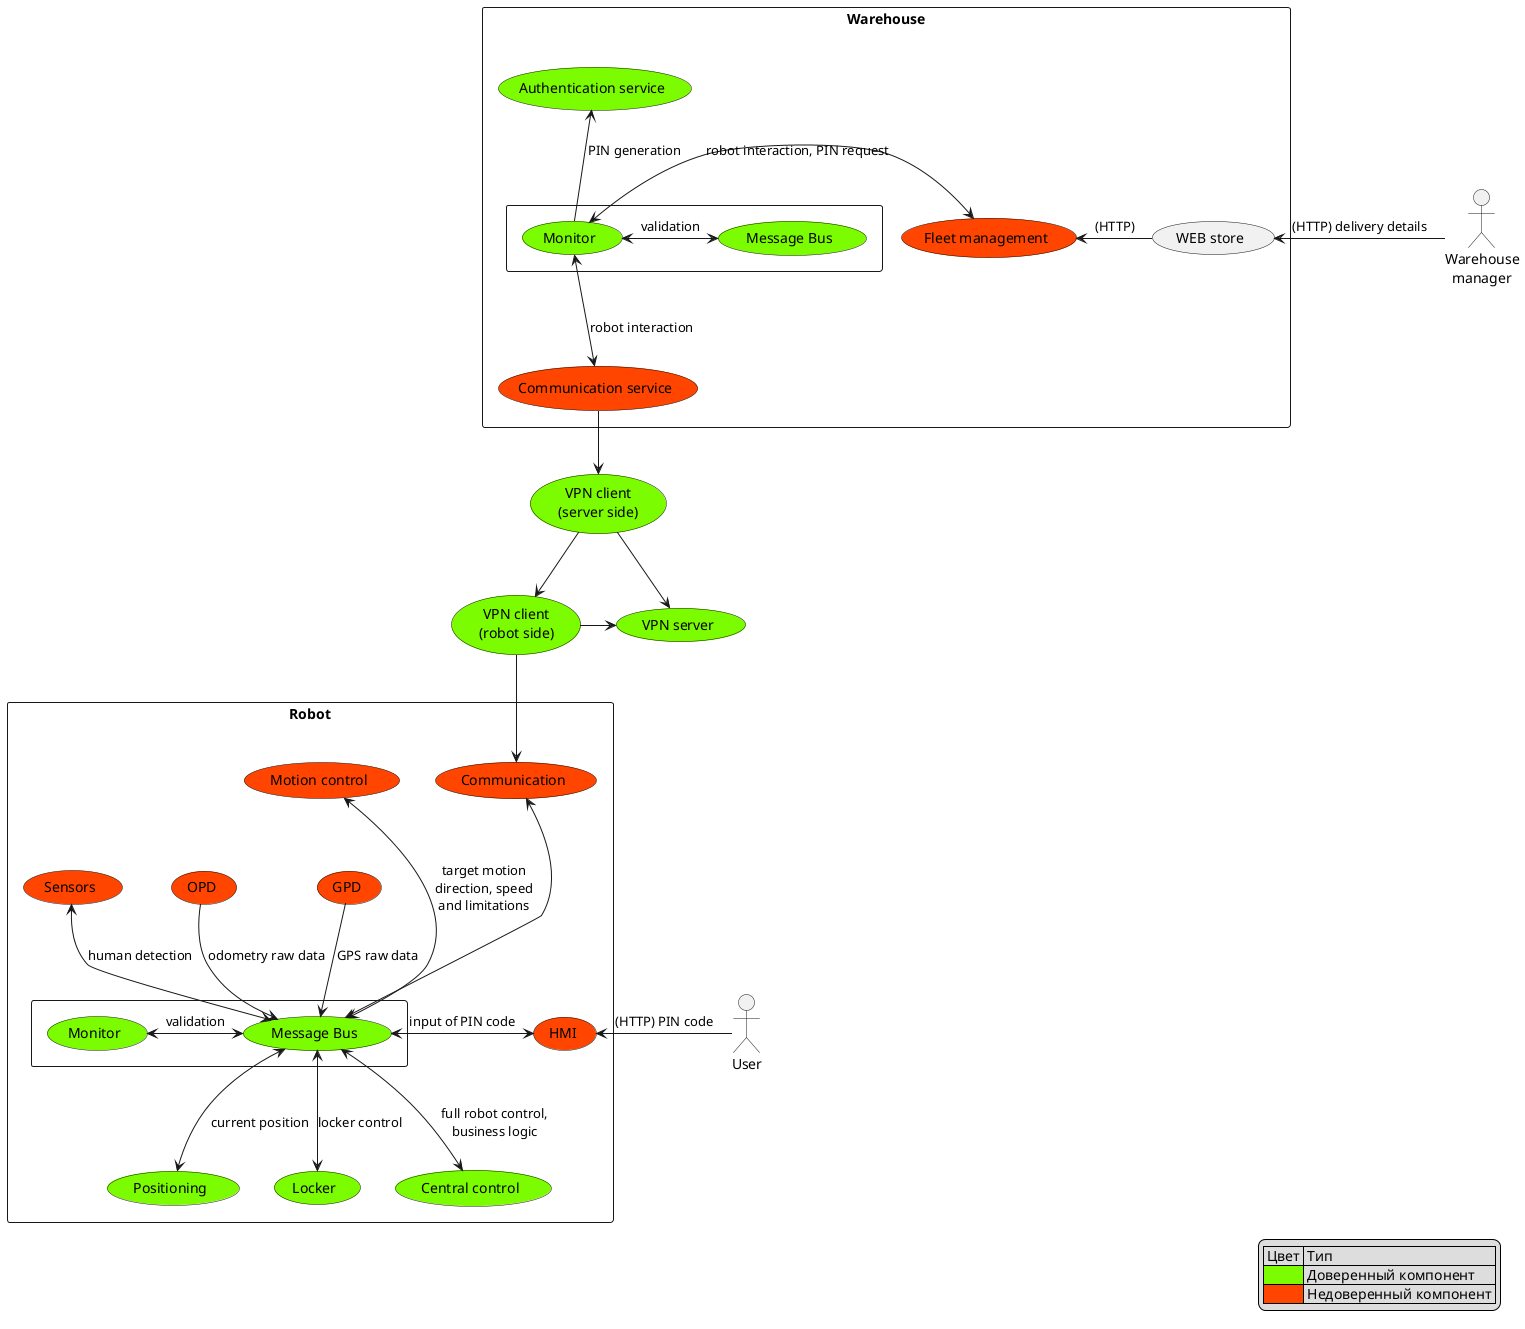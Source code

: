 @startuml

actor User as U

usecase "VPN client\n(server side)" as VPNC0 #lawngreen
usecase "VPN client\n(robot side)" as VPNC1 #lawngreen
usecase "VPN server" as VPNS #lawngreen

actor "Warehouse\n  manager" as W


rectangle Warehouse {
    usecase "WEB store" as WS
    W -left-> WS: (HTTP) delivery details

    usecase "Fleet management" as FMS #orangered
    usecase "Authentication service" as AS #lawngreen
    usecase "Communication service" as CS_SRV #orangered

    rectangle {
        usecase "Message Bus" as MB_SRV #lawngreen
        usecase "Monitor" as M_SRV #lawngreen

        M_SRV <-> MB_SRV: validation
    }

    WS -left-> FMS: (HTTP)

    M_SRV <-left-> FMS: robot interaction, PIN request
    M_SRV <-down-> CS_SRV: robot interaction
    M_SRV -up-> AS: PIN generation

    CS_SRV --> VPNC0
}

VPNC0 --> VPNC1
VPNC0 -> VPNS
VPNC1 -> VPNS

rectangle Robot {
    usecase "Communication" as CS #orangered
    usecase "Motion control" as MCU #orangered
    usecase "GPD" as GPD #orangered
    usecase "OPD" as OPD #orangered
    usecase "Positioning" as PU #lawngreen
    usecase "Sensors" as SU #orangered
    usecase "Locker" as LU #lawngreen
    usecase "HMI" as HMI #orangered
    usecase "Central control" as CCU #lawngreen

    rectangle {
        usecase "Message Bus" as MB #lawngreen
        usecase "Monitor" as M #lawngreen

        M <-> MB: validation
    }

    VPNC1 --> CS

    CS <---> MB

    MCU <---> MB: target motion\ndirection, speed\nand limitations
    MB <-down-> CCU: full robot control,\nbusiness logic
    SU <-down-> MB: human detection
    PU <-up-> MB: current position
    LU <-up-> MB: locker control
    HMI <-> MB : input of PIN code

    OPD --> MB: odometry raw data
    GPD -down-> MB: GPS raw data

    U -> HMI: (HTTP) PIN code
}


legend right
    | Цвет | Тип |
    |<#lawngreen> | Доверенный компонент |
    |<#orangered>| Недоверенный компонент |
end legend

@enduml